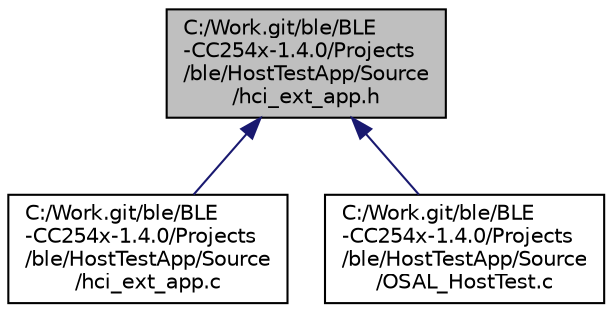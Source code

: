 digraph "C:/Work.git/ble/BLE-CC254x-1.4.0/Projects/ble/HostTestApp/Source/hci_ext_app.h"
{
  edge [fontname="Helvetica",fontsize="10",labelfontname="Helvetica",labelfontsize="10"];
  node [fontname="Helvetica",fontsize="10",shape=record];
  Node1 [label="C:/Work.git/ble/BLE\l-CC254x-1.4.0/Projects\l/ble/HostTestApp/Source\l/hci_ext_app.h",height=0.2,width=0.4,color="black", fillcolor="grey75", style="filled" fontcolor="black"];
  Node1 -> Node2 [dir="back",color="midnightblue",fontsize="10",style="solid",fontname="Helvetica"];
  Node2 [label="C:/Work.git/ble/BLE\l-CC254x-1.4.0/Projects\l/ble/HostTestApp/Source\l/hci_ext_app.c",height=0.2,width=0.4,color="black", fillcolor="white", style="filled",URL="$hci__ext__app_8c.html"];
  Node1 -> Node3 [dir="back",color="midnightblue",fontsize="10",style="solid",fontname="Helvetica"];
  Node3 [label="C:/Work.git/ble/BLE\l-CC254x-1.4.0/Projects\l/ble/HostTestApp/Source\l/OSAL_HostTest.c",height=0.2,width=0.4,color="black", fillcolor="white", style="filled",URL="$_o_s_a_l___host_test_8c.html"];
}
